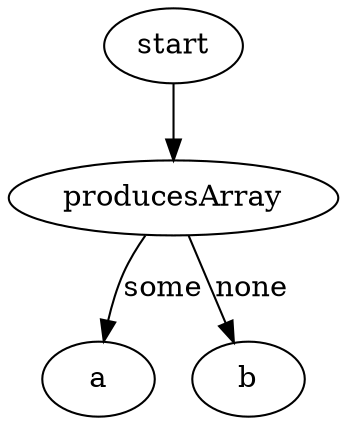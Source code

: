 // [[file:~/projects/raindance/modules/appflow/test/specs.org::*Graph][Graph:1]]
digraph someAndNone {
        start -> producesArray
        producesArray -> a [label="some"]
        producesArray -> b [label="none"]
}
// Graph:1 ends here
